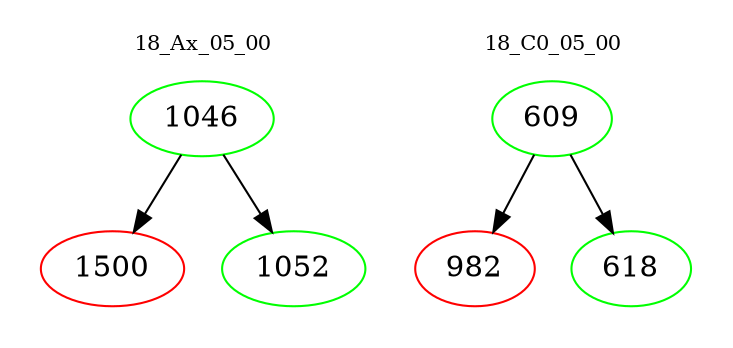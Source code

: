 digraph{
subgraph cluster_0 {
color = white
label = "18_Ax_05_00";
fontsize=10;
T0_1046 [label="1046", color="green"]
T0_1046 -> T0_1500 [color="black"]
T0_1500 [label="1500", color="red"]
T0_1046 -> T0_1052 [color="black"]
T0_1052 [label="1052", color="green"]
}
subgraph cluster_1 {
color = white
label = "18_C0_05_00";
fontsize=10;
T1_609 [label="609", color="green"]
T1_609 -> T1_982 [color="black"]
T1_982 [label="982", color="red"]
T1_609 -> T1_618 [color="black"]
T1_618 [label="618", color="green"]
}
}
